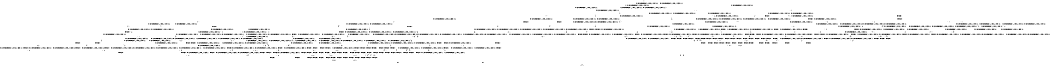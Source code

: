 digraph BCG {
size = "7, 10.5";
center = TRUE;
node [shape = circle];
0 [peripheries = 2];
0 -> 1 [label = "EX !0 !ATOMIC_EXCH_BRANCH (1, +1, TRUE, +1, 1, FALSE) !:0:1:2:"];
0 -> 2 [label = "EX !1 !ATOMIC_EXCH_BRANCH (1, +1, TRUE, +0, 3, TRUE) !:0:1:2:"];
0 -> 3 [label = "EX !2 !ATOMIC_EXCH_BRANCH (1, +0, TRUE, +0, 1, TRUE) !:0:1:2:"];
0 -> 4 [label = "EX !0 !ATOMIC_EXCH_BRANCH (1, +1, TRUE, +1, 1, FALSE) !:0:1:2:"];
1 -> 5 [label = "EX !2 !ATOMIC_EXCH_BRANCH (1, +0, TRUE, +0, 1, FALSE) !:0:1:2:"];
2 -> 6 [label = "EX !0 !ATOMIC_EXCH_BRANCH (1, +1, TRUE, +1, 1, TRUE) !:0:1:2:"];
2 -> 7 [label = "TERMINATE !1"];
2 -> 8 [label = "EX !2 !ATOMIC_EXCH_BRANCH (1, +0, TRUE, +0, 1, FALSE) !:0:1:2:"];
2 -> 9 [label = "EX !0 !ATOMIC_EXCH_BRANCH (1, +1, TRUE, +1, 1, TRUE) !:0:1:2:"];
3 -> 10 [label = "EX !0 !ATOMIC_EXCH_BRANCH (1, +1, TRUE, +1, 1, FALSE) !:0:1:2:"];
3 -> 11 [label = "EX !1 !ATOMIC_EXCH_BRANCH (1, +1, TRUE, +0, 3, TRUE) !:0:1:2:"];
3 -> 12 [label = "EX !0 !ATOMIC_EXCH_BRANCH (1, +1, TRUE, +1, 1, FALSE) !:0:1:2:"];
3 -> 3 [label = "EX !2 !ATOMIC_EXCH_BRANCH (1, +0, TRUE, +0, 1, TRUE) !:0:1:2:"];
4 -> 5 [label = "EX !2 !ATOMIC_EXCH_BRANCH (1, +0, TRUE, +0, 1, FALSE) !:0:1:2:"];
4 -> 13 [label = "TERMINATE !0"];
4 -> 14 [label = "EX !1 !ATOMIC_EXCH_BRANCH (1, +1, TRUE, +0, 3, FALSE) !:0:1:2:"];
4 -> 15 [label = "EX !2 !ATOMIC_EXCH_BRANCH (1, +0, TRUE, +0, 1, FALSE) !:0:1:2:"];
5 -> 16 [label = "EX !1 !ATOMIC_EXCH_BRANCH (1, +1, TRUE, +0, 3, TRUE) !:0:1:2:"];
6 -> 17 [label = "EX !2 !ATOMIC_EXCH_BRANCH (1, +0, TRUE, +0, 1, FALSE) !:0:1:2:"];
7 -> 18 [label = "EX !0 !ATOMIC_EXCH_BRANCH (1, +1, TRUE, +1, 1, TRUE) !:0:2:"];
7 -> 19 [label = "EX !2 !ATOMIC_EXCH_BRANCH (1, +0, TRUE, +0, 1, FALSE) !:0:2:"];
7 -> 20 [label = "EX !0 !ATOMIC_EXCH_BRANCH (1, +1, TRUE, +1, 1, TRUE) !:0:2:"];
8 -> 16 [label = "EX !0 !ATOMIC_EXCH_BRANCH (1, +1, TRUE, +1, 1, FALSE) !:0:1:2:"];
8 -> 21 [label = "TERMINATE !1"];
8 -> 22 [label = "TERMINATE !2"];
8 -> 23 [label = "EX !0 !ATOMIC_EXCH_BRANCH (1, +1, TRUE, +1, 1, FALSE) !:0:1:2:"];
9 -> 17 [label = "EX !2 !ATOMIC_EXCH_BRANCH (1, +0, TRUE, +0, 1, FALSE) !:0:1:2:"];
9 -> 24 [label = "TERMINATE !1"];
9 -> 25 [label = "EX !2 !ATOMIC_EXCH_BRANCH (1, +0, TRUE, +0, 1, FALSE) !:0:1:2:"];
9 -> 9 [label = "EX !0 !ATOMIC_EXCH_BRANCH (1, +1, TRUE, +1, 1, TRUE) !:0:1:2:"];
10 -> 5 [label = "EX !2 !ATOMIC_EXCH_BRANCH (1, +0, TRUE, +0, 1, FALSE) !:0:1:2:"];
11 -> 26 [label = "EX !2 !ATOMIC_EXCH_BRANCH (1, +0, TRUE, +0, 1, FALSE) !:0:1:2:"];
11 -> 27 [label = "TERMINATE !1"];
11 -> 28 [label = "EX !0 !ATOMIC_EXCH_BRANCH (1, +1, TRUE, +1, 1, TRUE) !:0:1:2:"];
11 -> 8 [label = "EX !2 !ATOMIC_EXCH_BRANCH (1, +0, TRUE, +0, 1, FALSE) !:0:1:2:"];
12 -> 5 [label = "EX !2 !ATOMIC_EXCH_BRANCH (1, +0, TRUE, +0, 1, FALSE) !:0:1:2:"];
12 -> 29 [label = "TERMINATE !0"];
12 -> 30 [label = "EX !1 !ATOMIC_EXCH_BRANCH (1, +1, TRUE, +0, 3, FALSE) !:0:1:2:"];
12 -> 15 [label = "EX !2 !ATOMIC_EXCH_BRANCH (1, +0, TRUE, +0, 1, FALSE) !:0:1:2:"];
13 -> 31 [label = "EX !2 !ATOMIC_EXCH_BRANCH (1, +0, TRUE, +0, 1, FALSE) !:1:2:"];
13 -> 32 [label = "EX !1 !ATOMIC_EXCH_BRANCH (1, +1, TRUE, +0, 3, FALSE) !:1:2:"];
13 -> 33 [label = "EX !2 !ATOMIC_EXCH_BRANCH (1, +0, TRUE, +0, 1, FALSE) !:1:2:"];
14 -> 34 [label = "EX !1 !ATOMIC_EXCH_BRANCH (1, +0, TRUE, +1, 1, TRUE) !:0:1:2:"];
14 -> 35 [label = "TERMINATE !0"];
14 -> 36 [label = "EX !2 !ATOMIC_EXCH_BRANCH (1, +0, TRUE, +0, 1, FALSE) !:0:1:2:"];
14 -> 37 [label = "EX !1 !ATOMIC_EXCH_BRANCH (1, +0, TRUE, +1, 1, TRUE) !:0:1:2:"];
15 -> 16 [label = "EX !1 !ATOMIC_EXCH_BRANCH (1, +1, TRUE, +0, 3, TRUE) !:0:1:2:"];
15 -> 38 [label = "TERMINATE !2"];
15 -> 39 [label = "TERMINATE !0"];
15 -> 23 [label = "EX !1 !ATOMIC_EXCH_BRANCH (1, +1, TRUE, +0, 3, TRUE) !:0:1:2:"];
16 -> 40 [label = "TERMINATE !0"];
17 -> 16 [label = "EX !0 !ATOMIC_EXCH_BRANCH (1, +1, TRUE, +1, 1, FALSE) !:0:1:2:"];
18 -> 41 [label = "EX !2 !ATOMIC_EXCH_BRANCH (1, +0, TRUE, +0, 1, FALSE) !:0:2:"];
19 -> 42 [label = "EX !0 !ATOMIC_EXCH_BRANCH (1, +1, TRUE, +1, 1, FALSE) !:0:2:"];
19 -> 43 [label = "TERMINATE !2"];
19 -> 44 [label = "EX !0 !ATOMIC_EXCH_BRANCH (1, +1, TRUE, +1, 1, FALSE) !:0:2:"];
20 -> 41 [label = "EX !2 !ATOMIC_EXCH_BRANCH (1, +0, TRUE, +0, 1, FALSE) !:0:2:"];
20 -> 45 [label = "EX !2 !ATOMIC_EXCH_BRANCH (1, +0, TRUE, +0, 1, FALSE) !:0:2:"];
20 -> 20 [label = "EX !0 !ATOMIC_EXCH_BRANCH (1, +1, TRUE, +1, 1, TRUE) !:0:2:"];
21 -> 42 [label = "EX !0 !ATOMIC_EXCH_BRANCH (1, +1, TRUE, +1, 1, FALSE) !:0:2:"];
21 -> 43 [label = "TERMINATE !2"];
21 -> 44 [label = "EX !0 !ATOMIC_EXCH_BRANCH (1, +1, TRUE, +1, 1, FALSE) !:0:2:"];
22 -> 46 [label = "EX !0 !ATOMIC_EXCH_BRANCH (1, +1, TRUE, +1, 1, FALSE) !:0:1:"];
22 -> 43 [label = "TERMINATE !1"];
22 -> 47 [label = "EX !0 !ATOMIC_EXCH_BRANCH (1, +1, TRUE, +1, 1, FALSE) !:0:1:"];
23 -> 40 [label = "TERMINATE !0"];
23 -> 48 [label = "TERMINATE !1"];
23 -> 49 [label = "TERMINATE !2"];
23 -> 50 [label = "TERMINATE !0"];
24 -> 18 [label = "EX !0 !ATOMIC_EXCH_BRANCH (1, +1, TRUE, +1, 1, TRUE) !:0:2:"];
24 -> 45 [label = "EX !2 !ATOMIC_EXCH_BRANCH (1, +0, TRUE, +0, 1, FALSE) !:0:2:"];
24 -> 20 [label = "EX !0 !ATOMIC_EXCH_BRANCH (1, +1, TRUE, +1, 1, TRUE) !:0:2:"];
25 -> 16 [label = "EX !0 !ATOMIC_EXCH_BRANCH (1, +1, TRUE, +1, 1, FALSE) !:0:1:2:"];
25 -> 51 [label = "TERMINATE !1"];
25 -> 52 [label = "TERMINATE !2"];
25 -> 23 [label = "EX !0 !ATOMIC_EXCH_BRANCH (1, +1, TRUE, +1, 1, FALSE) !:0:1:2:"];
26 -> 16 [label = "EX !0 !ATOMIC_EXCH_BRANCH (1, +1, TRUE, +1, 1, FALSE) !:0:1:2:"];
27 -> 53 [label = "EX !2 !ATOMIC_EXCH_BRANCH (1, +0, TRUE, +0, 1, FALSE) !:0:2:"];
27 -> 54 [label = "EX !0 !ATOMIC_EXCH_BRANCH (1, +1, TRUE, +1, 1, TRUE) !:0:2:"];
27 -> 19 [label = "EX !2 !ATOMIC_EXCH_BRANCH (1, +0, TRUE, +0, 1, FALSE) !:0:2:"];
28 -> 17 [label = "EX !2 !ATOMIC_EXCH_BRANCH (1, +0, TRUE, +0, 1, FALSE) !:0:1:2:"];
28 -> 55 [label = "TERMINATE !1"];
28 -> 25 [label = "EX !2 !ATOMIC_EXCH_BRANCH (1, +0, TRUE, +0, 1, FALSE) !:0:1:2:"];
28 -> 28 [label = "EX !0 !ATOMIC_EXCH_BRANCH (1, +1, TRUE, +1, 1, TRUE) !:0:1:2:"];
29 -> 31 [label = "EX !2 !ATOMIC_EXCH_BRANCH (1, +0, TRUE, +0, 1, FALSE) !:1:2:"];
29 -> 56 [label = "EX !1 !ATOMIC_EXCH_BRANCH (1, +1, TRUE, +0, 3, FALSE) !:1:2:"];
29 -> 33 [label = "EX !2 !ATOMIC_EXCH_BRANCH (1, +0, TRUE, +0, 1, FALSE) !:1:2:"];
30 -> 57 [label = "EX !1 !ATOMIC_EXCH_BRANCH (1, +0, TRUE, +1, 1, TRUE) !:0:1:2:"];
30 -> 58 [label = "TERMINATE !0"];
30 -> 36 [label = "EX !2 !ATOMIC_EXCH_BRANCH (1, +0, TRUE, +0, 1, FALSE) !:0:1:2:"];
30 -> 59 [label = "EX !1 !ATOMIC_EXCH_BRANCH (1, +0, TRUE, +1, 1, TRUE) !:0:1:2:"];
31 -> 60 [label = "EX !1 !ATOMIC_EXCH_BRANCH (1, +1, TRUE, +0, 3, TRUE) !:1:2:"];
32 -> 61 [label = "EX !1 !ATOMIC_EXCH_BRANCH (1, +0, TRUE, +1, 1, TRUE) !:1:2:"];
32 -> 62 [label = "EX !2 !ATOMIC_EXCH_BRANCH (1, +0, TRUE, +0, 1, FALSE) !:1:2:"];
32 -> 63 [label = "EX !1 !ATOMIC_EXCH_BRANCH (1, +0, TRUE, +1, 1, TRUE) !:1:2:"];
33 -> 60 [label = "EX !1 !ATOMIC_EXCH_BRANCH (1, +1, TRUE, +0, 3, TRUE) !:1:2:"];
33 -> 64 [label = "TERMINATE !2"];
33 -> 65 [label = "EX !1 !ATOMIC_EXCH_BRANCH (1, +1, TRUE, +0, 3, TRUE) !:1:2:"];
34 -> 66 [label = "EX !1 !ATOMIC_EXCH_BRANCH (1, +1, TRUE, +0, 3, TRUE) !:0:1:2:"];
35 -> 61 [label = "EX !1 !ATOMIC_EXCH_BRANCH (1, +0, TRUE, +1, 1, TRUE) !:1:2:"];
35 -> 62 [label = "EX !2 !ATOMIC_EXCH_BRANCH (1, +0, TRUE, +0, 1, FALSE) !:1:2:"];
35 -> 63 [label = "EX !1 !ATOMIC_EXCH_BRANCH (1, +0, TRUE, +1, 1, TRUE) !:1:2:"];
36 -> 67 [label = "EX !1 !ATOMIC_EXCH_BRANCH (1, +0, TRUE, +1, 1, FALSE) !:0:1:2:"];
36 -> 68 [label = "TERMINATE !2"];
36 -> 69 [label = "TERMINATE !0"];
36 -> 70 [label = "EX !1 !ATOMIC_EXCH_BRANCH (1, +0, TRUE, +1, 1, FALSE) !:0:1:2:"];
37 -> 66 [label = "EX !1 !ATOMIC_EXCH_BRANCH (1, +1, TRUE, +0, 3, TRUE) !:0:1:2:"];
37 -> 71 [label = "TERMINATE !0"];
37 -> 72 [label = "EX !2 !ATOMIC_EXCH_BRANCH (1, +0, TRUE, +0, 1, TRUE) !:0:1:2:"];
37 -> 73 [label = "EX !1 !ATOMIC_EXCH_BRANCH (1, +1, TRUE, +0, 3, TRUE) !:0:1:2:"];
38 -> 46 [label = "EX !1 !ATOMIC_EXCH_BRANCH (1, +1, TRUE, +0, 3, TRUE) !:0:1:"];
38 -> 64 [label = "TERMINATE !0"];
38 -> 47 [label = "EX !1 !ATOMIC_EXCH_BRANCH (1, +1, TRUE, +0, 3, TRUE) !:0:1:"];
39 -> 60 [label = "EX !1 !ATOMIC_EXCH_BRANCH (1, +1, TRUE, +0, 3, TRUE) !:1:2:"];
39 -> 64 [label = "TERMINATE !2"];
39 -> 65 [label = "EX !1 !ATOMIC_EXCH_BRANCH (1, +1, TRUE, +0, 3, TRUE) !:1:2:"];
40 -> 74 [label = "TERMINATE !2"];
41 -> 42 [label = "EX !0 !ATOMIC_EXCH_BRANCH (1, +1, TRUE, +1, 1, FALSE) !:0:2:"];
42 -> 75 [label = "TERMINATE !0"];
43 -> 76 [label = "EX !0 !ATOMIC_EXCH_BRANCH (1, +1, TRUE, +1, 1, FALSE) !:0:"];
43 -> 77 [label = "EX !0 !ATOMIC_EXCH_BRANCH (1, +1, TRUE, +1, 1, FALSE) !:0:"];
44 -> 75 [label = "TERMINATE !0"];
44 -> 78 [label = "TERMINATE !2"];
44 -> 79 [label = "TERMINATE !0"];
45 -> 42 [label = "EX !0 !ATOMIC_EXCH_BRANCH (1, +1, TRUE, +1, 1, FALSE) !:0:2:"];
45 -> 80 [label = "TERMINATE !2"];
45 -> 44 [label = "EX !0 !ATOMIC_EXCH_BRANCH (1, +1, TRUE, +1, 1, FALSE) !:0:2:"];
46 -> 74 [label = "TERMINATE !0"];
47 -> 74 [label = "TERMINATE !0"];
47 -> 78 [label = "TERMINATE !1"];
47 -> 81 [label = "TERMINATE !0"];
48 -> 75 [label = "TERMINATE !0"];
48 -> 78 [label = "TERMINATE !2"];
48 -> 79 [label = "TERMINATE !0"];
49 -> 74 [label = "TERMINATE !0"];
49 -> 78 [label = "TERMINATE !1"];
49 -> 81 [label = "TERMINATE !0"];
50 -> 74 [label = "TERMINATE !2"];
50 -> 79 [label = "TERMINATE !1"];
50 -> 81 [label = "TERMINATE !2"];
51 -> 42 [label = "EX !0 !ATOMIC_EXCH_BRANCH (1, +1, TRUE, +1, 1, FALSE) !:0:2:"];
51 -> 80 [label = "TERMINATE !2"];
51 -> 44 [label = "EX !0 !ATOMIC_EXCH_BRANCH (1, +1, TRUE, +1, 1, FALSE) !:0:2:"];
52 -> 46 [label = "EX !0 !ATOMIC_EXCH_BRANCH (1, +1, TRUE, +1, 1, FALSE) !:0:1:"];
52 -> 80 [label = "TERMINATE !1"];
52 -> 47 [label = "EX !0 !ATOMIC_EXCH_BRANCH (1, +1, TRUE, +1, 1, FALSE) !:0:1:"];
53 -> 42 [label = "EX !0 !ATOMIC_EXCH_BRANCH (1, +1, TRUE, +1, 1, FALSE) !:0:2:"];
54 -> 41 [label = "EX !2 !ATOMIC_EXCH_BRANCH (1, +0, TRUE, +0, 1, FALSE) !:0:2:"];
54 -> 45 [label = "EX !2 !ATOMIC_EXCH_BRANCH (1, +0, TRUE, +0, 1, FALSE) !:0:2:"];
54 -> 54 [label = "EX !0 !ATOMIC_EXCH_BRANCH (1, +1, TRUE, +1, 1, TRUE) !:0:2:"];
55 -> 82 [label = "EX !0 !ATOMIC_EXCH_BRANCH (1, +1, TRUE, +1, 1, TRUE) !:0:2:"];
55 -> 45 [label = "EX !2 !ATOMIC_EXCH_BRANCH (1, +0, TRUE, +0, 1, FALSE) !:0:2:"];
55 -> 54 [label = "EX !0 !ATOMIC_EXCH_BRANCH (1, +1, TRUE, +1, 1, TRUE) !:0:2:"];
56 -> 83 [label = "EX !1 !ATOMIC_EXCH_BRANCH (1, +0, TRUE, +1, 1, TRUE) !:1:2:"];
56 -> 62 [label = "EX !2 !ATOMIC_EXCH_BRANCH (1, +0, TRUE, +0, 1, FALSE) !:1:2:"];
56 -> 84 [label = "EX !1 !ATOMIC_EXCH_BRANCH (1, +0, TRUE, +1, 1, TRUE) !:1:2:"];
57 -> 85 [label = "EX !1 !ATOMIC_EXCH_BRANCH (1, +1, TRUE, +0, 3, TRUE) !:0:1:2:"];
58 -> 83 [label = "EX !1 !ATOMIC_EXCH_BRANCH (1, +0, TRUE, +1, 1, TRUE) !:1:2:"];
58 -> 62 [label = "EX !2 !ATOMIC_EXCH_BRANCH (1, +0, TRUE, +0, 1, FALSE) !:1:2:"];
58 -> 84 [label = "EX !1 !ATOMIC_EXCH_BRANCH (1, +0, TRUE, +1, 1, TRUE) !:1:2:"];
59 -> 85 [label = "EX !1 !ATOMIC_EXCH_BRANCH (1, +1, TRUE, +0, 3, TRUE) !:0:1:2:"];
59 -> 86 [label = "TERMINATE !0"];
59 -> 72 [label = "EX !2 !ATOMIC_EXCH_BRANCH (1, +0, TRUE, +0, 1, TRUE) !:0:1:2:"];
59 -> 87 [label = "EX !1 !ATOMIC_EXCH_BRANCH (1, +1, TRUE, +0, 3, TRUE) !:0:1:2:"];
60 -> 74 [label = "TERMINATE !2"];
61 -> 88 [label = "EX !1 !ATOMIC_EXCH_BRANCH (1, +1, TRUE, +0, 3, TRUE) !:1:2:"];
62 -> 89 [label = "EX !1 !ATOMIC_EXCH_BRANCH (1, +0, TRUE, +1, 1, FALSE) !:1:2:"];
62 -> 90 [label = "TERMINATE !2"];
62 -> 91 [label = "EX !1 !ATOMIC_EXCH_BRANCH (1, +0, TRUE, +1, 1, FALSE) !:1:2:"];
63 -> 88 [label = "EX !1 !ATOMIC_EXCH_BRANCH (1, +1, TRUE, +0, 3, TRUE) !:1:2:"];
63 -> 92 [label = "EX !2 !ATOMIC_EXCH_BRANCH (1, +0, TRUE, +0, 1, TRUE) !:1:2:"];
63 -> 93 [label = "EX !1 !ATOMIC_EXCH_BRANCH (1, +1, TRUE, +0, 3, TRUE) !:1:2:"];
64 -> 94 [label = "EX !1 !ATOMIC_EXCH_BRANCH (1, +1, TRUE, +0, 3, TRUE) !:1:"];
64 -> 95 [label = "EX !1 !ATOMIC_EXCH_BRANCH (1, +1, TRUE, +0, 3, TRUE) !:1:"];
65 -> 74 [label = "TERMINATE !2"];
65 -> 79 [label = "TERMINATE !1"];
65 -> 81 [label = "TERMINATE !2"];
66 -> 96 [label = "EX !2 !ATOMIC_EXCH_BRANCH (1, +0, TRUE, +0, 1, FALSE) !:0:1:2:"];
67 -> 97 [label = "TERMINATE !0"];
68 -> 98 [label = "EX !1 !ATOMIC_EXCH_BRANCH (1, +0, TRUE, +1, 1, FALSE) !:0:1:"];
68 -> 90 [label = "TERMINATE !0"];
68 -> 99 [label = "EX !1 !ATOMIC_EXCH_BRANCH (1, +0, TRUE, +1, 1, FALSE) !:0:1:"];
69 -> 89 [label = "EX !1 !ATOMIC_EXCH_BRANCH (1, +0, TRUE, +1, 1, FALSE) !:1:2:"];
69 -> 90 [label = "TERMINATE !2"];
69 -> 91 [label = "EX !1 !ATOMIC_EXCH_BRANCH (1, +0, TRUE, +1, 1, FALSE) !:1:2:"];
70 -> 97 [label = "TERMINATE !0"];
70 -> 100 [label = "TERMINATE !1"];
70 -> 101 [label = "TERMINATE !2"];
70 -> 102 [label = "TERMINATE !0"];
71 -> 88 [label = "EX !1 !ATOMIC_EXCH_BRANCH (1, +1, TRUE, +0, 3, TRUE) !:1:2:"];
71 -> 92 [label = "EX !2 !ATOMIC_EXCH_BRANCH (1, +0, TRUE, +0, 1, TRUE) !:1:2:"];
71 -> 93 [label = "EX !1 !ATOMIC_EXCH_BRANCH (1, +1, TRUE, +0, 3, TRUE) !:1:2:"];
72 -> 85 [label = "EX !1 !ATOMIC_EXCH_BRANCH (1, +1, TRUE, +0, 3, TRUE) !:0:1:2:"];
72 -> 86 [label = "TERMINATE !0"];
72 -> 72 [label = "EX !2 !ATOMIC_EXCH_BRANCH (1, +0, TRUE, +0, 1, TRUE) !:0:1:2:"];
72 -> 87 [label = "EX !1 !ATOMIC_EXCH_BRANCH (1, +1, TRUE, +0, 3, TRUE) !:0:1:2:"];
73 -> 96 [label = "EX !2 !ATOMIC_EXCH_BRANCH (1, +0, TRUE, +0, 1, FALSE) !:0:1:2:"];
73 -> 103 [label = "TERMINATE !1"];
73 -> 104 [label = "TERMINATE !0"];
73 -> 105 [label = "EX !2 !ATOMIC_EXCH_BRANCH (1, +0, TRUE, +0, 1, FALSE) !:0:1:2:"];
74 -> 106 [label = "TERMINATE !1"];
75 -> 106 [label = "TERMINATE !2"];
76 -> 106 [label = "TERMINATE !0"];
77 -> 106 [label = "TERMINATE !0"];
77 -> 107 [label = "TERMINATE !0"];
78 -> 106 [label = "TERMINATE !0"];
78 -> 107 [label = "TERMINATE !0"];
79 -> 106 [label = "TERMINATE !2"];
79 -> 107 [label = "TERMINATE !2"];
80 -> 76 [label = "EX !0 !ATOMIC_EXCH_BRANCH (1, +1, TRUE, +1, 1, FALSE) !:0:"];
80 -> 77 [label = "EX !0 !ATOMIC_EXCH_BRANCH (1, +1, TRUE, +1, 1, FALSE) !:0:"];
81 -> 106 [label = "TERMINATE !1"];
81 -> 107 [label = "TERMINATE !1"];
82 -> 41 [label = "EX !2 !ATOMIC_EXCH_BRANCH (1, +0, TRUE, +0, 1, FALSE) !:0:2:"];
83 -> 108 [label = "EX !1 !ATOMIC_EXCH_BRANCH (1, +1, TRUE, +0, 3, TRUE) !:1:2:"];
84 -> 108 [label = "EX !1 !ATOMIC_EXCH_BRANCH (1, +1, TRUE, +0, 3, TRUE) !:1:2:"];
84 -> 92 [label = "EX !2 !ATOMIC_EXCH_BRANCH (1, +0, TRUE, +0, 1, TRUE) !:1:2:"];
84 -> 109 [label = "EX !1 !ATOMIC_EXCH_BRANCH (1, +1, TRUE, +0, 3, TRUE) !:1:2:"];
85 -> 96 [label = "EX !2 !ATOMIC_EXCH_BRANCH (1, +0, TRUE, +0, 1, FALSE) !:0:1:2:"];
86 -> 108 [label = "EX !1 !ATOMIC_EXCH_BRANCH (1, +1, TRUE, +0, 3, TRUE) !:1:2:"];
86 -> 92 [label = "EX !2 !ATOMIC_EXCH_BRANCH (1, +0, TRUE, +0, 1, TRUE) !:1:2:"];
86 -> 109 [label = "EX !1 !ATOMIC_EXCH_BRANCH (1, +1, TRUE, +0, 3, TRUE) !:1:2:"];
87 -> 96 [label = "EX !2 !ATOMIC_EXCH_BRANCH (1, +0, TRUE, +0, 1, FALSE) !:0:1:2:"];
87 -> 110 [label = "TERMINATE !1"];
87 -> 111 [label = "TERMINATE !0"];
87 -> 105 [label = "EX !2 !ATOMIC_EXCH_BRANCH (1, +0, TRUE, +0, 1, FALSE) !:0:1:2:"];
88 -> 112 [label = "EX !2 !ATOMIC_EXCH_BRANCH (1, +0, TRUE, +0, 1, FALSE) !:1:2:"];
89 -> 113 [label = "TERMINATE !2"];
90 -> 114 [label = "EX !1 !ATOMIC_EXCH_BRANCH (1, +0, TRUE, +1, 1, FALSE) !:1:"];
90 -> 115 [label = "EX !1 !ATOMIC_EXCH_BRANCH (1, +0, TRUE, +1, 1, FALSE) !:1:"];
91 -> 113 [label = "TERMINATE !2"];
91 -> 116 [label = "TERMINATE !1"];
91 -> 117 [label = "TERMINATE !2"];
92 -> 108 [label = "EX !1 !ATOMIC_EXCH_BRANCH (1, +1, TRUE, +0, 3, TRUE) !:1:2:"];
92 -> 92 [label = "EX !2 !ATOMIC_EXCH_BRANCH (1, +0, TRUE, +0, 1, TRUE) !:1:2:"];
92 -> 109 [label = "EX !1 !ATOMIC_EXCH_BRANCH (1, +1, TRUE, +0, 3, TRUE) !:1:2:"];
93 -> 112 [label = "EX !2 !ATOMIC_EXCH_BRANCH (1, +0, TRUE, +0, 1, FALSE) !:1:2:"];
93 -> 118 [label = "TERMINATE !1"];
93 -> 119 [label = "EX !2 !ATOMIC_EXCH_BRANCH (1, +0, TRUE, +0, 1, FALSE) !:1:2:"];
94 -> 106 [label = "TERMINATE !1"];
95 -> 106 [label = "TERMINATE !1"];
95 -> 107 [label = "TERMINATE !1"];
96 -> 97 [label = "TERMINATE !0"];
97 -> 113 [label = "TERMINATE !2"];
98 -> 113 [label = "TERMINATE !0"];
99 -> 113 [label = "TERMINATE !0"];
99 -> 120 [label = "TERMINATE !1"];
99 -> 117 [label = "TERMINATE !0"];
100 -> 121 [label = "TERMINATE !0"];
100 -> 120 [label = "TERMINATE !2"];
100 -> 116 [label = "TERMINATE !0"];
101 -> 113 [label = "TERMINATE !0"];
101 -> 120 [label = "TERMINATE !1"];
101 -> 117 [label = "TERMINATE !0"];
102 -> 113 [label = "TERMINATE !2"];
102 -> 116 [label = "TERMINATE !1"];
102 -> 117 [label = "TERMINATE !2"];
103 -> 122 [label = "EX !2 !ATOMIC_EXCH_BRANCH (1, +0, TRUE, +0, 1, FALSE) !:0:2:"];
103 -> 118 [label = "TERMINATE !0"];
103 -> 123 [label = "EX !2 !ATOMIC_EXCH_BRANCH (1, +0, TRUE, +0, 1, FALSE) !:0:2:"];
104 -> 112 [label = "EX !2 !ATOMIC_EXCH_BRANCH (1, +0, TRUE, +0, 1, FALSE) !:1:2:"];
104 -> 118 [label = "TERMINATE !1"];
104 -> 119 [label = "EX !2 !ATOMIC_EXCH_BRANCH (1, +0, TRUE, +0, 1, FALSE) !:1:2:"];
105 -> 97 [label = "TERMINATE !0"];
105 -> 100 [label = "TERMINATE !1"];
105 -> 101 [label = "TERMINATE !2"];
105 -> 102 [label = "TERMINATE !0"];
106 -> 124 [label = "exit"];
107 -> 124 [label = "exit"];
108 -> 112 [label = "EX !2 !ATOMIC_EXCH_BRANCH (1, +0, TRUE, +0, 1, FALSE) !:1:2:"];
109 -> 112 [label = "EX !2 !ATOMIC_EXCH_BRANCH (1, +0, TRUE, +0, 1, FALSE) !:1:2:"];
109 -> 125 [label = "TERMINATE !1"];
109 -> 119 [label = "EX !2 !ATOMIC_EXCH_BRANCH (1, +0, TRUE, +0, 1, FALSE) !:1:2:"];
110 -> 122 [label = "EX !2 !ATOMIC_EXCH_BRANCH (1, +0, TRUE, +0, 1, FALSE) !:0:2:"];
110 -> 125 [label = "TERMINATE !0"];
110 -> 123 [label = "EX !2 !ATOMIC_EXCH_BRANCH (1, +0, TRUE, +0, 1, FALSE) !:0:2:"];
111 -> 112 [label = "EX !2 !ATOMIC_EXCH_BRANCH (1, +0, TRUE, +0, 1, FALSE) !:1:2:"];
111 -> 125 [label = "TERMINATE !1"];
111 -> 119 [label = "EX !2 !ATOMIC_EXCH_BRANCH (1, +0, TRUE, +0, 1, FALSE) !:1:2:"];
112 -> 113 [label = "TERMINATE !2"];
113 -> 126 [label = "TERMINATE !1"];
114 -> 126 [label = "TERMINATE !1"];
115 -> 126 [label = "TERMINATE !1"];
115 -> 127 [label = "TERMINATE !1"];
116 -> 126 [label = "TERMINATE !2"];
116 -> 127 [label = "TERMINATE !2"];
117 -> 126 [label = "TERMINATE !1"];
117 -> 127 [label = "TERMINATE !1"];
118 -> 128 [label = "EX !2 !ATOMIC_EXCH_BRANCH (1, +0, TRUE, +0, 1, FALSE) !:2:"];
118 -> 129 [label = "EX !2 !ATOMIC_EXCH_BRANCH (1, +0, TRUE, +0, 1, FALSE) !:2:"];
119 -> 113 [label = "TERMINATE !2"];
119 -> 116 [label = "TERMINATE !1"];
119 -> 117 [label = "TERMINATE !2"];
120 -> 126 [label = "TERMINATE !0"];
120 -> 127 [label = "TERMINATE !0"];
121 -> 126 [label = "TERMINATE !2"];
122 -> 121 [label = "TERMINATE !0"];
123 -> 121 [label = "TERMINATE !0"];
123 -> 120 [label = "TERMINATE !2"];
123 -> 116 [label = "TERMINATE !0"];
125 -> 128 [label = "EX !2 !ATOMIC_EXCH_BRANCH (1, +0, TRUE, +0, 1, FALSE) !:2:"];
125 -> 129 [label = "EX !2 !ATOMIC_EXCH_BRANCH (1, +0, TRUE, +0, 1, FALSE) !:2:"];
126 -> 124 [label = "exit"];
127 -> 124 [label = "exit"];
128 -> 126 [label = "TERMINATE !2"];
129 -> 126 [label = "TERMINATE !2"];
129 -> 127 [label = "TERMINATE !2"];
}
